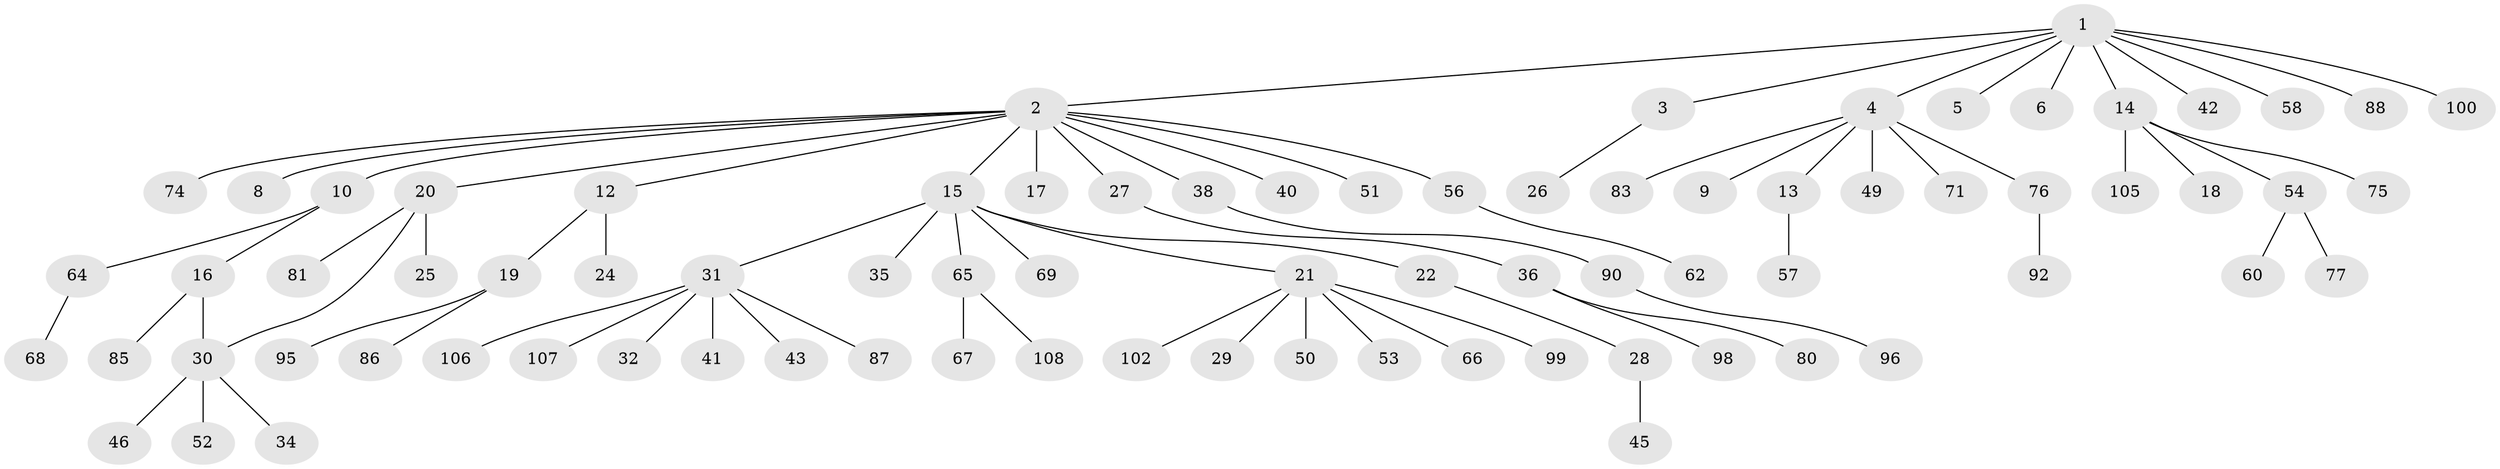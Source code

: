 // original degree distribution, {8: 0.037037037037037035, 9: 0.009259259259259259, 3: 0.07407407407407407, 1: 0.6018518518518519, 4: 0.037037037037037035, 2: 0.19444444444444445, 6: 0.027777777777777776, 5: 0.009259259259259259, 7: 0.009259259259259259}
// Generated by graph-tools (version 1.1) at 2025/41/03/06/25 10:41:48]
// undirected, 80 vertices, 80 edges
graph export_dot {
graph [start="1"]
  node [color=gray90,style=filled];
  1 [super="+7"];
  2 [super="+11"];
  3 [super="+55"];
  4 [super="+23"];
  5;
  6;
  8;
  9 [super="+59"];
  10;
  12 [super="+79"];
  13 [super="+44"];
  14 [super="+63"];
  15 [super="+82"];
  16 [super="+33"];
  17;
  18 [super="+39"];
  19 [super="+47"];
  20 [super="+97"];
  21 [super="+48"];
  22 [super="+37"];
  24;
  25 [super="+72"];
  26;
  27;
  28;
  29;
  30 [super="+73"];
  31 [super="+93"];
  32 [super="+61"];
  34;
  35;
  36 [super="+84"];
  38;
  40;
  41;
  42;
  43;
  45;
  46;
  49;
  50;
  51 [super="+70"];
  52;
  53;
  54 [super="+89"];
  56;
  57;
  58;
  60;
  62 [super="+94"];
  64;
  65 [super="+101"];
  66;
  67 [super="+78"];
  68;
  69 [super="+103"];
  71 [super="+104"];
  74;
  75;
  76 [super="+91"];
  77;
  80;
  81;
  83;
  85;
  86;
  87;
  88;
  90;
  92;
  95;
  96;
  98;
  99;
  100;
  102;
  105;
  106;
  107;
  108;
  1 -- 2;
  1 -- 3;
  1 -- 4;
  1 -- 5;
  1 -- 6;
  1 -- 58;
  1 -- 88;
  1 -- 42;
  1 -- 100;
  1 -- 14;
  2 -- 8;
  2 -- 10;
  2 -- 15;
  2 -- 17;
  2 -- 20;
  2 -- 27;
  2 -- 56;
  2 -- 51;
  2 -- 38;
  2 -- 40;
  2 -- 74;
  2 -- 12;
  3 -- 26;
  4 -- 9;
  4 -- 13;
  4 -- 71;
  4 -- 76;
  4 -- 83;
  4 -- 49;
  10 -- 16;
  10 -- 64;
  12 -- 19;
  12 -- 24;
  13 -- 57;
  14 -- 18;
  14 -- 54;
  14 -- 75;
  14 -- 105;
  15 -- 21;
  15 -- 22;
  15 -- 31;
  15 -- 35;
  15 -- 65;
  15 -- 69;
  16 -- 30;
  16 -- 85;
  19 -- 86;
  19 -- 95;
  20 -- 25;
  20 -- 30;
  20 -- 81;
  21 -- 29;
  21 -- 50;
  21 -- 53;
  21 -- 99;
  21 -- 102;
  21 -- 66;
  22 -- 28;
  27 -- 36;
  28 -- 45;
  30 -- 34;
  30 -- 46;
  30 -- 52;
  31 -- 32;
  31 -- 41;
  31 -- 43;
  31 -- 87;
  31 -- 106;
  31 -- 107;
  36 -- 80;
  36 -- 98;
  38 -- 90;
  54 -- 60;
  54 -- 77;
  56 -- 62;
  64 -- 68;
  65 -- 67;
  65 -- 108;
  76 -- 92;
  90 -- 96;
}
